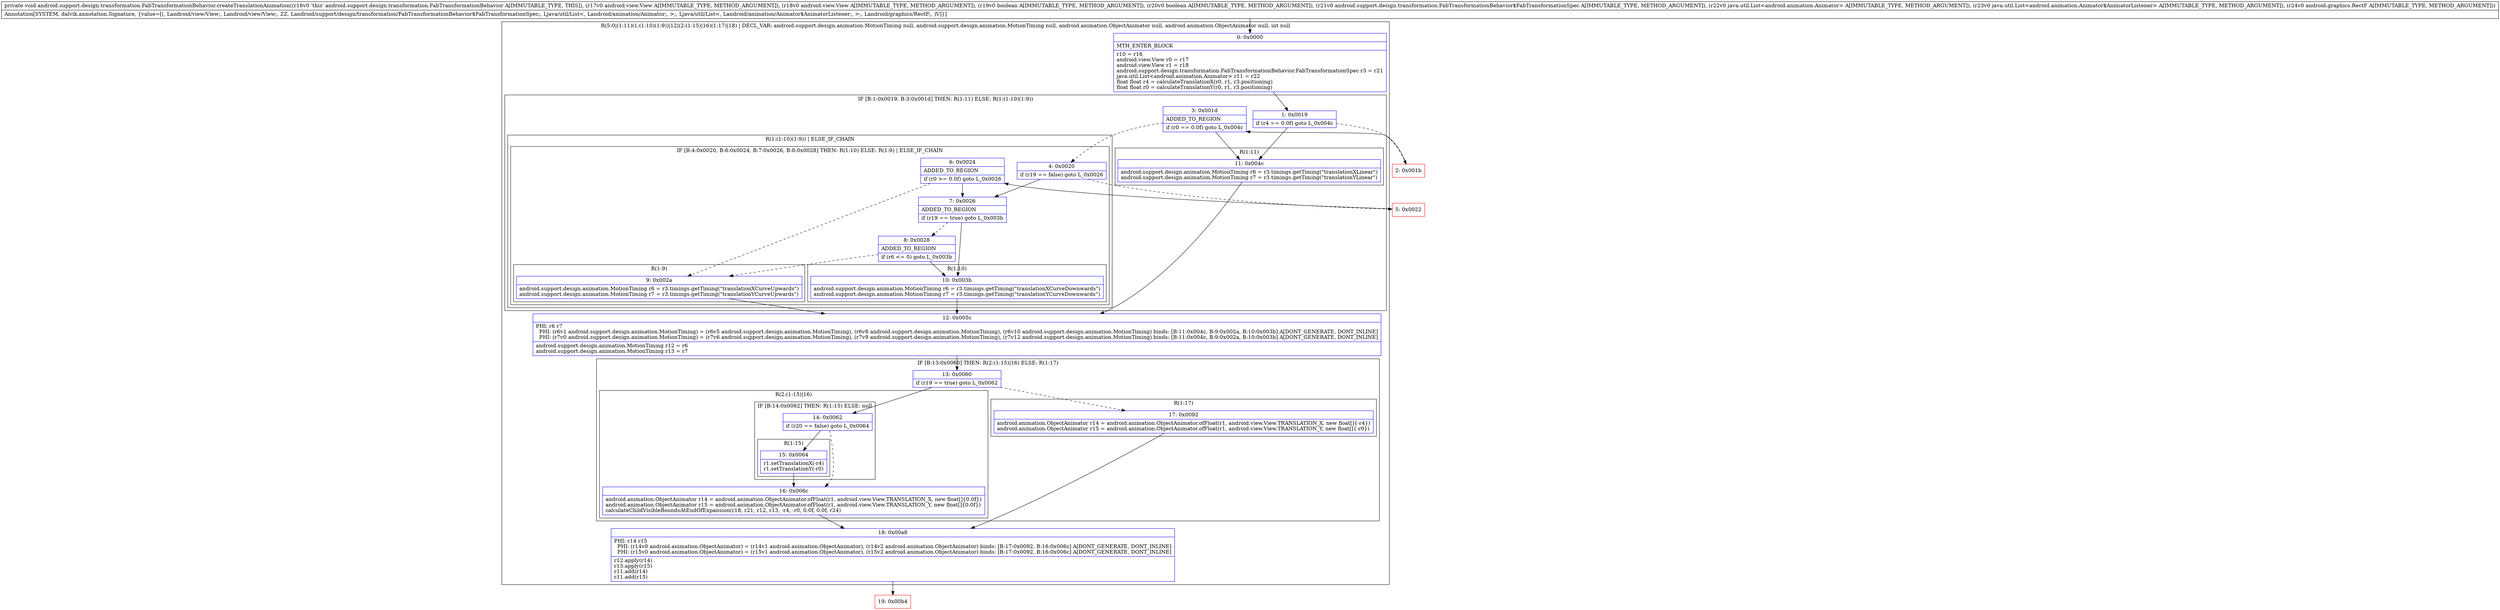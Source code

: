 digraph "CFG forandroid.support.design.transformation.FabTransformationBehavior.createTranslationAnimation(Landroid\/view\/View;Landroid\/view\/View;ZZLandroid\/support\/design\/transformation\/FabTransformationBehavior$FabTransformationSpec;Ljava\/util\/List;Ljava\/util\/List;Landroid\/graphics\/RectF;)V" {
subgraph cluster_Region_7208197 {
label = "R(5:0|(1:11)(1:(1:10)(1:9))|12|(2:(1:15)|16)(1:17)|18) | DECL_VAR: android.support.design.animation.MotionTiming null, android.support.design.animation.MotionTiming null, android.animation.ObjectAnimator null, android.animation.ObjectAnimator null, int null\l";
node [shape=record,color=blue];
Node_0 [shape=record,label="{0\:\ 0x0000|MTH_ENTER_BLOCK\l|r10 = r16\landroid.view.View r0 = r17\landroid.view.View r1 = r18\landroid.support.design.transformation.FabTransformationBehavior.FabTransformationSpec r3 = r21\ljava.util.List\<android.animation.Animator\> r11 = r22\lfloat float r4 = calculateTranslationX(r0, r1, r3.positioning)\lfloat float r0 = calculateTranslationY(r0, r1, r3.positioning)\l}"];
subgraph cluster_IfRegion_2127081335 {
label = "IF [B:1:0x0019, B:3:0x001d] THEN: R(1:11) ELSE: R(1:(1:10)(1:9))";
node [shape=record,color=blue];
Node_1 [shape=record,label="{1\:\ 0x0019|if (r4 == 0.0f) goto L_0x004c\l}"];
Node_3 [shape=record,label="{3\:\ 0x001d|ADDED_TO_REGION\l|if (r0 == 0.0f) goto L_0x004c\l}"];
subgraph cluster_Region_2107153730 {
label = "R(1:11)";
node [shape=record,color=blue];
Node_11 [shape=record,label="{11\:\ 0x004c|android.support.design.animation.MotionTiming r6 = r3.timings.getTiming(\"translationXLinear\")\landroid.support.design.animation.MotionTiming r7 = r3.timings.getTiming(\"translationYLinear\")\l}"];
}
subgraph cluster_Region_1983046592 {
label = "R(1:(1:10)(1:9)) | ELSE_IF_CHAIN\l";
node [shape=record,color=blue];
subgraph cluster_IfRegion_1199791969 {
label = "IF [B:4:0x0020, B:6:0x0024, B:7:0x0026, B:8:0x0028] THEN: R(1:10) ELSE: R(1:9) | ELSE_IF_CHAIN\l";
node [shape=record,color=blue];
Node_4 [shape=record,label="{4\:\ 0x0020|if (r19 == false) goto L_0x0026\l}"];
Node_6 [shape=record,label="{6\:\ 0x0024|ADDED_TO_REGION\l|if (r0 \>= 0.0f) goto L_0x0026\l}"];
Node_7 [shape=record,label="{7\:\ 0x0026|ADDED_TO_REGION\l|if (r19 == true) goto L_0x003b\l}"];
Node_8 [shape=record,label="{8\:\ 0x0028|ADDED_TO_REGION\l|if (r6 \<= 0) goto L_0x003b\l}"];
subgraph cluster_Region_935904125 {
label = "R(1:10)";
node [shape=record,color=blue];
Node_10 [shape=record,label="{10\:\ 0x003b|android.support.design.animation.MotionTiming r6 = r3.timings.getTiming(\"translationXCurveDownwards\")\landroid.support.design.animation.MotionTiming r7 = r3.timings.getTiming(\"translationYCurveDownwards\")\l}"];
}
subgraph cluster_Region_2059440972 {
label = "R(1:9)";
node [shape=record,color=blue];
Node_9 [shape=record,label="{9\:\ 0x002a|android.support.design.animation.MotionTiming r6 = r3.timings.getTiming(\"translationXCurveUpwards\")\landroid.support.design.animation.MotionTiming r7 = r3.timings.getTiming(\"translationYCurveUpwards\")\l}"];
}
}
}
}
Node_12 [shape=record,label="{12\:\ 0x005c|PHI: r6 r7 \l  PHI: (r6v1 android.support.design.animation.MotionTiming) = (r6v5 android.support.design.animation.MotionTiming), (r6v8 android.support.design.animation.MotionTiming), (r6v10 android.support.design.animation.MotionTiming) binds: [B:11:0x004c, B:9:0x002a, B:10:0x003b] A[DONT_GENERATE, DONT_INLINE]\l  PHI: (r7v0 android.support.design.animation.MotionTiming) = (r7v6 android.support.design.animation.MotionTiming), (r7v9 android.support.design.animation.MotionTiming), (r7v12 android.support.design.animation.MotionTiming) binds: [B:11:0x004c, B:9:0x002a, B:10:0x003b] A[DONT_GENERATE, DONT_INLINE]\l|android.support.design.animation.MotionTiming r12 = r6\landroid.support.design.animation.MotionTiming r13 = r7\l}"];
subgraph cluster_IfRegion_858067051 {
label = "IF [B:13:0x0060] THEN: R(2:(1:15)|16) ELSE: R(1:17)";
node [shape=record,color=blue];
Node_13 [shape=record,label="{13\:\ 0x0060|if (r19 == true) goto L_0x0062\l}"];
subgraph cluster_Region_396057547 {
label = "R(2:(1:15)|16)";
node [shape=record,color=blue];
subgraph cluster_IfRegion_1336347023 {
label = "IF [B:14:0x0062] THEN: R(1:15) ELSE: null";
node [shape=record,color=blue];
Node_14 [shape=record,label="{14\:\ 0x0062|if (r20 == false) goto L_0x0064\l}"];
subgraph cluster_Region_1829037015 {
label = "R(1:15)";
node [shape=record,color=blue];
Node_15 [shape=record,label="{15\:\ 0x0064|r1.setTranslationX(\-r4)\lr1.setTranslationY(\-r0)\l}"];
}
}
Node_16 [shape=record,label="{16\:\ 0x006c|android.animation.ObjectAnimator r14 = android.animation.ObjectAnimator.ofFloat(r1, android.view.View.TRANSLATION_X, new float[]\{0.0f\})\landroid.animation.ObjectAnimator r15 = android.animation.ObjectAnimator.ofFloat(r1, android.view.View.TRANSLATION_Y, new float[]\{0.0f\})\lcalculateChildVisibleBoundsAtEndOfExpansion(r18, r21, r12, r13, \-r4, \-r0, 0.0f, 0.0f, r24)\l}"];
}
subgraph cluster_Region_317902796 {
label = "R(1:17)";
node [shape=record,color=blue];
Node_17 [shape=record,label="{17\:\ 0x0092|android.animation.ObjectAnimator r14 = android.animation.ObjectAnimator.ofFloat(r1, android.view.View.TRANSLATION_X, new float[]\{\-r4\})\landroid.animation.ObjectAnimator r15 = android.animation.ObjectAnimator.ofFloat(r1, android.view.View.TRANSLATION_Y, new float[]\{\-r0\})\l}"];
}
}
Node_18 [shape=record,label="{18\:\ 0x00a8|PHI: r14 r15 \l  PHI: (r14v0 android.animation.ObjectAnimator) = (r14v1 android.animation.ObjectAnimator), (r14v2 android.animation.ObjectAnimator) binds: [B:17:0x0092, B:16:0x006c] A[DONT_GENERATE, DONT_INLINE]\l  PHI: (r15v0 android.animation.ObjectAnimator) = (r15v1 android.animation.ObjectAnimator), (r15v2 android.animation.ObjectAnimator) binds: [B:17:0x0092, B:16:0x006c] A[DONT_GENERATE, DONT_INLINE]\l|r12.apply(r14)\lr13.apply(r15)\lr11.add(r14)\lr11.add(r15)\l}"];
}
Node_2 [shape=record,color=red,label="{2\:\ 0x001b}"];
Node_5 [shape=record,color=red,label="{5\:\ 0x0022}"];
Node_19 [shape=record,color=red,label="{19\:\ 0x00b4}"];
MethodNode[shape=record,label="{private void android.support.design.transformation.FabTransformationBehavior.createTranslationAnimation((r16v0 'this' android.support.design.transformation.FabTransformationBehavior A[IMMUTABLE_TYPE, THIS]), (r17v0 android.view.View A[IMMUTABLE_TYPE, METHOD_ARGUMENT]), (r18v0 android.view.View A[IMMUTABLE_TYPE, METHOD_ARGUMENT]), (r19v0 boolean A[IMMUTABLE_TYPE, METHOD_ARGUMENT]), (r20v0 boolean A[IMMUTABLE_TYPE, METHOD_ARGUMENT]), (r21v0 android.support.design.transformation.FabTransformationBehavior$FabTransformationSpec A[IMMUTABLE_TYPE, METHOD_ARGUMENT]), (r22v0 java.util.List\<android.animation.Animator\> A[IMMUTABLE_TYPE, METHOD_ARGUMENT]), (r23v0 java.util.List\<android.animation.Animator$AnimatorListener\> A[IMMUTABLE_TYPE, METHOD_ARGUMENT]), (r24v0 android.graphics.RectF A[IMMUTABLE_TYPE, METHOD_ARGUMENT]))  | Annotation[SYSTEM, dalvik.annotation.Signature, \{value=[(, Landroid\/view\/View;, Landroid\/view\/View;, ZZ, Landroid\/support\/design\/transformation\/FabTransformationBehavior$FabTransformationSpec;, Ljava\/util\/List\<, Landroid\/animation\/Animator;, \>;, Ljava\/util\/List\<, Landroid\/animation\/Animator$AnimatorListener;, \>;, Landroid\/graphics\/RectF;, )V]\}]\l}"];
MethodNode -> Node_0;
Node_0 -> Node_1;
Node_1 -> Node_2[style=dashed];
Node_1 -> Node_11;
Node_3 -> Node_4[style=dashed];
Node_3 -> Node_11;
Node_11 -> Node_12;
Node_4 -> Node_5[style=dashed];
Node_4 -> Node_7;
Node_6 -> Node_7;
Node_6 -> Node_9[style=dashed];
Node_7 -> Node_8[style=dashed];
Node_7 -> Node_10;
Node_8 -> Node_9[style=dashed];
Node_8 -> Node_10;
Node_10 -> Node_12;
Node_9 -> Node_12;
Node_12 -> Node_13;
Node_13 -> Node_14;
Node_13 -> Node_17[style=dashed];
Node_14 -> Node_15;
Node_14 -> Node_16[style=dashed];
Node_15 -> Node_16;
Node_16 -> Node_18;
Node_17 -> Node_18;
Node_18 -> Node_19;
Node_2 -> Node_3;
Node_5 -> Node_6;
}

